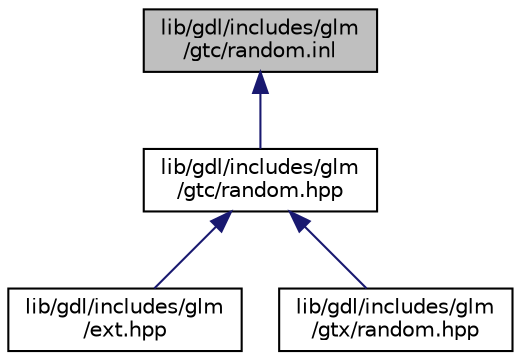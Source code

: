digraph "lib/gdl/includes/glm/gtc/random.inl"
{
  edge [fontname="Helvetica",fontsize="10",labelfontname="Helvetica",labelfontsize="10"];
  node [fontname="Helvetica",fontsize="10",shape=record];
  Node1 [label="lib/gdl/includes/glm\l/gtc/random.inl",height=0.2,width=0.4,color="black", fillcolor="grey75", style="filled", fontcolor="black"];
  Node1 -> Node2 [dir="back",color="midnightblue",fontsize="10",style="solid"];
  Node2 [label="lib/gdl/includes/glm\l/gtc/random.hpp",height=0.2,width=0.4,color="black", fillcolor="white", style="filled",URL="$gtc_2random_8hpp.html"];
  Node2 -> Node3 [dir="back",color="midnightblue",fontsize="10",style="solid"];
  Node3 [label="lib/gdl/includes/glm\l/ext.hpp",height=0.2,width=0.4,color="black", fillcolor="white", style="filled",URL="$ext_8hpp_source.html"];
  Node2 -> Node4 [dir="back",color="midnightblue",fontsize="10",style="solid"];
  Node4 [label="lib/gdl/includes/glm\l/gtx/random.hpp",height=0.2,width=0.4,color="black", fillcolor="white", style="filled",URL="$gtx_2random_8hpp_source.html"];
}
